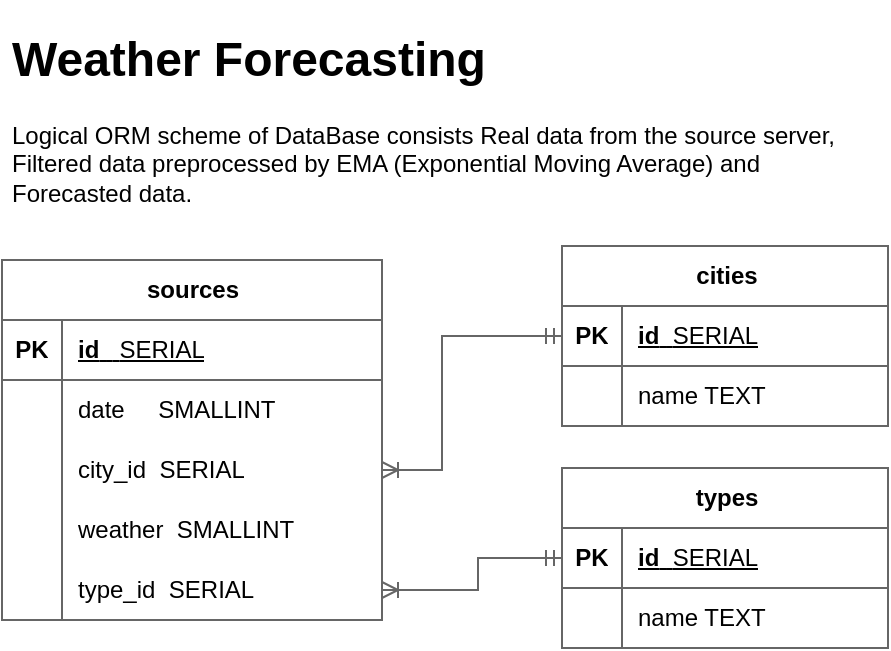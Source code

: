 <mxfile version="21.7.5" type="device">
  <diagram id="C5RBs43oDa-KdzZeNtuy" name="Page-1">
    <mxGraphModel dx="527" dy="480" grid="0" gridSize="10" guides="1" tooltips="1" connect="1" arrows="1" fold="1" page="1" pageScale="1" pageWidth="827" pageHeight="1169" math="0" shadow="0">
      <root>
        <mxCell id="WIyWlLk6GJQsqaUBKTNV-0" />
        <mxCell id="WIyWlLk6GJQsqaUBKTNV-1" parent="WIyWlLk6GJQsqaUBKTNV-0" />
        <mxCell id="JjZ89tWBW4MPETkLKvt6-0" value="&lt;h1&gt;Weather Forecasting&lt;/h1&gt;&lt;p&gt;Logical ORM scheme of DataBase consists Real data from the source server, Filtered data preprocessed by EMA (Exponential Moving Average) and Forecasted data.&lt;/p&gt;" style="text;html=1;strokeColor=none;fillColor=none;spacing=5;spacingTop=-20;whiteSpace=wrap;overflow=hidden;rounded=0;" parent="WIyWlLk6GJQsqaUBKTNV-1" vertex="1">
          <mxGeometry x="40" y="80" width="440" height="120" as="geometry" />
        </mxCell>
        <mxCell id="uU6CAv-wIGqmtH4Zv3Vl-0" value="sources" style="shape=table;startSize=30;container=1;collapsible=1;childLayout=tableLayout;fixedRows=1;rowLines=0;fontStyle=1;align=center;resizeLast=1;html=1;strokeColor=#666666;" parent="WIyWlLk6GJQsqaUBKTNV-1" vertex="1">
          <mxGeometry x="40" y="200" width="190" height="180" as="geometry" />
        </mxCell>
        <mxCell id="uU6CAv-wIGqmtH4Zv3Vl-1" value="" style="shape=tableRow;horizontal=0;startSize=0;swimlaneHead=0;swimlaneBody=0;fillColor=none;collapsible=0;dropTarget=0;points=[[0,0.5],[1,0.5]];portConstraint=eastwest;top=0;left=0;right=0;bottom=1;strokeColor=#666666;" parent="uU6CAv-wIGqmtH4Zv3Vl-0" vertex="1">
          <mxGeometry y="30" width="190" height="30" as="geometry" />
        </mxCell>
        <mxCell id="uU6CAv-wIGqmtH4Zv3Vl-2" value="PK" style="shape=partialRectangle;connectable=0;fillColor=none;top=0;left=0;bottom=0;right=0;fontStyle=1;overflow=hidden;whiteSpace=wrap;html=1;strokeColor=#666666;" parent="uU6CAv-wIGqmtH4Zv3Vl-1" vertex="1">
          <mxGeometry width="30" height="30" as="geometry">
            <mxRectangle width="30" height="30" as="alternateBounds" />
          </mxGeometry>
        </mxCell>
        <mxCell id="uU6CAv-wIGqmtH4Zv3Vl-3" value="id&lt;span style=&quot;white-space: pre;&quot;&gt; &lt;/span&gt;&lt;span style=&quot;white-space: pre;&quot;&gt; &lt;/span&gt;&lt;span style=&quot;white-space: pre;&quot;&gt; &lt;/span&gt;&lt;span style=&quot;font-weight: normal;&quot;&gt;SERIAL&lt;/span&gt;" style="shape=partialRectangle;connectable=0;fillColor=none;top=0;left=0;bottom=0;right=0;align=left;spacingLeft=6;fontStyle=5;overflow=hidden;whiteSpace=wrap;html=1;strokeColor=#666666;" parent="uU6CAv-wIGqmtH4Zv3Vl-1" vertex="1">
          <mxGeometry x="30" width="160" height="30" as="geometry">
            <mxRectangle width="160" height="30" as="alternateBounds" />
          </mxGeometry>
        </mxCell>
        <mxCell id="uU6CAv-wIGqmtH4Zv3Vl-4" value="" style="shape=tableRow;horizontal=0;startSize=0;swimlaneHead=0;swimlaneBody=0;fillColor=none;collapsible=0;dropTarget=0;points=[[0,0.5],[1,0.5]];portConstraint=eastwest;top=0;left=0;right=0;bottom=0;strokeColor=#666666;" parent="uU6CAv-wIGqmtH4Zv3Vl-0" vertex="1">
          <mxGeometry y="60" width="190" height="30" as="geometry" />
        </mxCell>
        <mxCell id="uU6CAv-wIGqmtH4Zv3Vl-5" value="" style="shape=partialRectangle;connectable=0;fillColor=none;top=0;left=0;bottom=0;right=0;editable=1;overflow=hidden;whiteSpace=wrap;html=1;strokeColor=#666666;" parent="uU6CAv-wIGqmtH4Zv3Vl-4" vertex="1">
          <mxGeometry width="30" height="30" as="geometry">
            <mxRectangle width="30" height="30" as="alternateBounds" />
          </mxGeometry>
        </mxCell>
        <mxCell id="uU6CAv-wIGqmtH4Zv3Vl-6" value="date&lt;span style=&quot;white-space: pre;&quot;&gt; &lt;/span&gt;&lt;span style=&quot;white-space: pre;&quot;&gt; &amp;nbsp;&lt;/span&gt;&amp;nbsp;&lt;span style=&quot;white-space: pre;&quot;&gt; &lt;/span&gt;SMALLINT" style="shape=partialRectangle;connectable=0;fillColor=none;top=0;left=0;bottom=0;right=0;align=left;spacingLeft=6;overflow=hidden;whiteSpace=wrap;html=1;strokeColor=#666666;" parent="uU6CAv-wIGqmtH4Zv3Vl-4" vertex="1">
          <mxGeometry x="30" width="160" height="30" as="geometry">
            <mxRectangle width="160" height="30" as="alternateBounds" />
          </mxGeometry>
        </mxCell>
        <mxCell id="uU6CAv-wIGqmtH4Zv3Vl-16" value="" style="shape=tableRow;horizontal=0;startSize=0;swimlaneHead=0;swimlaneBody=0;fillColor=none;collapsible=0;dropTarget=0;points=[[0,0.5],[1,0.5]];portConstraint=eastwest;top=0;left=0;right=0;bottom=0;strokeColor=#666666;" parent="uU6CAv-wIGqmtH4Zv3Vl-0" vertex="1">
          <mxGeometry y="90" width="190" height="30" as="geometry" />
        </mxCell>
        <mxCell id="uU6CAv-wIGqmtH4Zv3Vl-17" value="" style="shape=partialRectangle;connectable=0;fillColor=none;top=0;left=0;bottom=0;right=0;editable=1;overflow=hidden;whiteSpace=wrap;html=1;strokeColor=#666666;" parent="uU6CAv-wIGqmtH4Zv3Vl-16" vertex="1">
          <mxGeometry width="30" height="30" as="geometry">
            <mxRectangle width="30" height="30" as="alternateBounds" />
          </mxGeometry>
        </mxCell>
        <mxCell id="uU6CAv-wIGqmtH4Zv3Vl-18" value="city_id&lt;span style=&quot;white-space: pre;&quot;&gt; &lt;/span&gt;&lt;span style=&quot;white-space: pre;&quot;&gt; &lt;/span&gt;SERIAL" style="shape=partialRectangle;connectable=0;fillColor=none;top=0;left=0;bottom=0;right=0;align=left;spacingLeft=6;overflow=hidden;whiteSpace=wrap;html=1;strokeColor=#666666;" parent="uU6CAv-wIGqmtH4Zv3Vl-16" vertex="1">
          <mxGeometry x="30" width="160" height="30" as="geometry">
            <mxRectangle width="160" height="30" as="alternateBounds" />
          </mxGeometry>
        </mxCell>
        <mxCell id="uU6CAv-wIGqmtH4Zv3Vl-13" value="" style="shape=tableRow;horizontal=0;startSize=0;swimlaneHead=0;swimlaneBody=0;fillColor=none;collapsible=0;dropTarget=0;points=[[0,0.5],[1,0.5]];portConstraint=eastwest;top=0;left=0;right=0;bottom=0;strokeColor=#666666;" parent="uU6CAv-wIGqmtH4Zv3Vl-0" vertex="1">
          <mxGeometry y="120" width="190" height="30" as="geometry" />
        </mxCell>
        <mxCell id="uU6CAv-wIGqmtH4Zv3Vl-14" value="" style="shape=partialRectangle;connectable=0;fillColor=none;top=0;left=0;bottom=0;right=0;editable=1;overflow=hidden;whiteSpace=wrap;html=1;strokeColor=#666666;" parent="uU6CAv-wIGqmtH4Zv3Vl-13" vertex="1">
          <mxGeometry width="30" height="30" as="geometry">
            <mxRectangle width="30" height="30" as="alternateBounds" />
          </mxGeometry>
        </mxCell>
        <mxCell id="uU6CAv-wIGqmtH4Zv3Vl-15" value="weather&lt;span style=&quot;white-space: pre;&quot;&gt; &lt;/span&gt;&lt;span style=&quot;white-space: pre;&quot;&gt; &lt;/span&gt;SMALLINT" style="shape=partialRectangle;connectable=0;fillColor=none;top=0;left=0;bottom=0;right=0;align=left;spacingLeft=6;overflow=hidden;whiteSpace=wrap;html=1;strokeColor=#666666;" parent="uU6CAv-wIGqmtH4Zv3Vl-13" vertex="1">
          <mxGeometry x="30" width="160" height="30" as="geometry">
            <mxRectangle width="160" height="30" as="alternateBounds" />
          </mxGeometry>
        </mxCell>
        <mxCell id="uU6CAv-wIGqmtH4Zv3Vl-19" value="" style="shape=tableRow;horizontal=0;startSize=0;swimlaneHead=0;swimlaneBody=0;fillColor=none;collapsible=0;dropTarget=0;points=[[0,0.5],[1,0.5]];portConstraint=eastwest;top=0;left=0;right=0;bottom=0;strokeColor=#666666;" parent="uU6CAv-wIGqmtH4Zv3Vl-0" vertex="1">
          <mxGeometry y="150" width="190" height="30" as="geometry" />
        </mxCell>
        <mxCell id="uU6CAv-wIGqmtH4Zv3Vl-20" value="" style="shape=partialRectangle;connectable=0;fillColor=none;top=0;left=0;bottom=0;right=0;editable=1;overflow=hidden;whiteSpace=wrap;html=1;strokeColor=#666666;" parent="uU6CAv-wIGqmtH4Zv3Vl-19" vertex="1">
          <mxGeometry width="30" height="30" as="geometry">
            <mxRectangle width="30" height="30" as="alternateBounds" />
          </mxGeometry>
        </mxCell>
        <mxCell id="uU6CAv-wIGqmtH4Zv3Vl-21" value="type_id&lt;span style=&quot;white-space: pre;&quot;&gt; &lt;/span&gt;&lt;span style=&quot;white-space: pre;&quot;&gt; &lt;/span&gt;SERIAL" style="shape=partialRectangle;connectable=0;fillColor=none;top=0;left=0;bottom=0;right=0;align=left;spacingLeft=6;overflow=hidden;whiteSpace=wrap;html=1;strokeColor=#666666;" parent="uU6CAv-wIGqmtH4Zv3Vl-19" vertex="1">
          <mxGeometry x="30" width="160" height="30" as="geometry">
            <mxRectangle width="160" height="30" as="alternateBounds" />
          </mxGeometry>
        </mxCell>
        <mxCell id="uU6CAv-wIGqmtH4Zv3Vl-22" value="cities" style="shape=table;startSize=30;container=1;collapsible=1;childLayout=tableLayout;fixedRows=1;rowLines=0;fontStyle=1;align=center;resizeLast=1;html=1;shadow=0;strokeColor=#666666;" parent="WIyWlLk6GJQsqaUBKTNV-1" vertex="1">
          <mxGeometry x="320" y="193" width="163" height="90" as="geometry" />
        </mxCell>
        <mxCell id="uU6CAv-wIGqmtH4Zv3Vl-23" value="" style="shape=tableRow;horizontal=0;startSize=0;swimlaneHead=0;swimlaneBody=0;fillColor=none;collapsible=0;dropTarget=0;points=[[0,0.5],[1,0.5]];portConstraint=eastwest;top=0;left=0;right=0;bottom=1;strokeColor=#666666;" parent="uU6CAv-wIGqmtH4Zv3Vl-22" vertex="1">
          <mxGeometry y="30" width="163" height="30" as="geometry" />
        </mxCell>
        <mxCell id="uU6CAv-wIGqmtH4Zv3Vl-24" value="PK" style="shape=partialRectangle;connectable=0;fillColor=none;top=0;left=0;bottom=0;right=0;fontStyle=1;overflow=hidden;whiteSpace=wrap;html=1;strokeColor=#666666;" parent="uU6CAv-wIGqmtH4Zv3Vl-23" vertex="1">
          <mxGeometry width="30" height="30" as="geometry">
            <mxRectangle width="30" height="30" as="alternateBounds" />
          </mxGeometry>
        </mxCell>
        <mxCell id="uU6CAv-wIGqmtH4Zv3Vl-25" value="id&lt;span style=&quot;white-space: pre;&quot;&gt; &lt;/span&gt;&lt;span style=&quot;white-space: pre;&quot;&gt; &lt;/span&gt;&lt;span style=&quot;font-weight: normal;&quot;&gt;SERIAL&lt;/span&gt;" style="shape=partialRectangle;connectable=0;fillColor=none;top=0;left=0;bottom=0;right=0;align=left;spacingLeft=6;fontStyle=5;overflow=hidden;whiteSpace=wrap;html=1;strokeColor=#666666;" parent="uU6CAv-wIGqmtH4Zv3Vl-23" vertex="1">
          <mxGeometry x="30" width="133" height="30" as="geometry">
            <mxRectangle width="133" height="30" as="alternateBounds" />
          </mxGeometry>
        </mxCell>
        <mxCell id="uU6CAv-wIGqmtH4Zv3Vl-26" value="" style="shape=tableRow;horizontal=0;startSize=0;swimlaneHead=0;swimlaneBody=0;fillColor=none;collapsible=0;dropTarget=0;points=[[0,0.5],[1,0.5]];portConstraint=eastwest;top=0;left=0;right=0;bottom=0;strokeColor=#666666;" parent="uU6CAv-wIGqmtH4Zv3Vl-22" vertex="1">
          <mxGeometry y="60" width="163" height="30" as="geometry" />
        </mxCell>
        <mxCell id="uU6CAv-wIGqmtH4Zv3Vl-27" value="" style="shape=partialRectangle;connectable=0;fillColor=none;top=0;left=0;bottom=0;right=0;editable=1;overflow=hidden;whiteSpace=wrap;html=1;strokeColor=#666666;" parent="uU6CAv-wIGqmtH4Zv3Vl-26" vertex="1">
          <mxGeometry width="30" height="30" as="geometry">
            <mxRectangle width="30" height="30" as="alternateBounds" />
          </mxGeometry>
        </mxCell>
        <mxCell id="uU6CAv-wIGqmtH4Zv3Vl-28" value="name&lt;span style=&quot;white-space: pre;&quot;&gt; &lt;/span&gt;TEXT" style="shape=partialRectangle;connectable=0;fillColor=none;top=0;left=0;bottom=0;right=0;align=left;spacingLeft=6;overflow=hidden;whiteSpace=wrap;html=1;strokeColor=#666666;" parent="uU6CAv-wIGqmtH4Zv3Vl-26" vertex="1">
          <mxGeometry x="30" width="133" height="30" as="geometry">
            <mxRectangle width="133" height="30" as="alternateBounds" />
          </mxGeometry>
        </mxCell>
        <mxCell id="uU6CAv-wIGqmtH4Zv3Vl-35" value="types" style="shape=table;startSize=30;container=1;collapsible=1;childLayout=tableLayout;fixedRows=1;rowLines=0;fontStyle=1;align=center;resizeLast=1;html=1;strokeColor=#666666;" parent="WIyWlLk6GJQsqaUBKTNV-1" vertex="1">
          <mxGeometry x="320" y="304" width="163" height="90" as="geometry" />
        </mxCell>
        <mxCell id="uU6CAv-wIGqmtH4Zv3Vl-36" value="" style="shape=tableRow;horizontal=0;startSize=0;swimlaneHead=0;swimlaneBody=0;fillColor=none;collapsible=0;dropTarget=0;points=[[0,0.5],[1,0.5]];portConstraint=eastwest;top=0;left=0;right=0;bottom=1;strokeColor=#666666;" parent="uU6CAv-wIGqmtH4Zv3Vl-35" vertex="1">
          <mxGeometry y="30" width="163" height="30" as="geometry" />
        </mxCell>
        <mxCell id="uU6CAv-wIGqmtH4Zv3Vl-37" value="PK" style="shape=partialRectangle;connectable=0;fillColor=none;top=0;left=0;bottom=0;right=0;fontStyle=1;overflow=hidden;whiteSpace=wrap;html=1;strokeColor=#666666;" parent="uU6CAv-wIGqmtH4Zv3Vl-36" vertex="1">
          <mxGeometry width="30" height="30" as="geometry">
            <mxRectangle width="30" height="30" as="alternateBounds" />
          </mxGeometry>
        </mxCell>
        <mxCell id="uU6CAv-wIGqmtH4Zv3Vl-38" value="id&lt;span style=&quot;white-space: pre;&quot;&gt; &lt;/span&gt;&lt;span style=&quot;white-space: pre;&quot;&gt; &lt;/span&gt;&lt;span style=&quot;font-weight: normal;&quot;&gt;SERIAL&lt;/span&gt;" style="shape=partialRectangle;connectable=0;fillColor=none;top=0;left=0;bottom=0;right=0;align=left;spacingLeft=6;fontStyle=5;overflow=hidden;whiteSpace=wrap;html=1;strokeColor=#666666;" parent="uU6CAv-wIGqmtH4Zv3Vl-36" vertex="1">
          <mxGeometry x="30" width="133" height="30" as="geometry">
            <mxRectangle width="133" height="30" as="alternateBounds" />
          </mxGeometry>
        </mxCell>
        <mxCell id="uU6CAv-wIGqmtH4Zv3Vl-39" value="" style="shape=tableRow;horizontal=0;startSize=0;swimlaneHead=0;swimlaneBody=0;fillColor=none;collapsible=0;dropTarget=0;points=[[0,0.5],[1,0.5]];portConstraint=eastwest;top=0;left=0;right=0;bottom=0;strokeColor=#666666;" parent="uU6CAv-wIGqmtH4Zv3Vl-35" vertex="1">
          <mxGeometry y="60" width="163" height="30" as="geometry" />
        </mxCell>
        <mxCell id="uU6CAv-wIGqmtH4Zv3Vl-40" value="" style="shape=partialRectangle;connectable=0;fillColor=none;top=0;left=0;bottom=0;right=0;editable=1;overflow=hidden;whiteSpace=wrap;html=1;strokeColor=#666666;" parent="uU6CAv-wIGqmtH4Zv3Vl-39" vertex="1">
          <mxGeometry width="30" height="30" as="geometry">
            <mxRectangle width="30" height="30" as="alternateBounds" />
          </mxGeometry>
        </mxCell>
        <mxCell id="uU6CAv-wIGqmtH4Zv3Vl-41" value="name&lt;span style=&quot;white-space: pre;&quot;&gt; &lt;/span&gt;TEXT" style="shape=partialRectangle;connectable=0;fillColor=none;top=0;left=0;bottom=0;right=0;align=left;spacingLeft=6;overflow=hidden;whiteSpace=wrap;html=1;strokeColor=#666666;" parent="uU6CAv-wIGqmtH4Zv3Vl-39" vertex="1">
          <mxGeometry x="30" width="133" height="30" as="geometry">
            <mxRectangle width="133" height="30" as="alternateBounds" />
          </mxGeometry>
        </mxCell>
        <mxCell id="uU6CAv-wIGqmtH4Zv3Vl-43" value="" style="edgeStyle=elbowEdgeStyle;fontSize=12;html=1;endArrow=ERoneToMany;startArrow=ERmandOne;rounded=0;exitX=0;exitY=0.5;exitDx=0;exitDy=0;entryX=1;entryY=0.5;entryDx=0;entryDy=0;strokeColor=#666666;" parent="WIyWlLk6GJQsqaUBKTNV-1" source="uU6CAv-wIGqmtH4Zv3Vl-23" target="uU6CAv-wIGqmtH4Zv3Vl-16" edge="1">
          <mxGeometry width="100" height="100" relative="1" as="geometry">
            <mxPoint x="500" y="120" as="sourcePoint" />
            <mxPoint x="600" y="20" as="targetPoint" />
            <Array as="points">
              <mxPoint x="260" y="310" />
            </Array>
          </mxGeometry>
        </mxCell>
        <mxCell id="uU6CAv-wIGqmtH4Zv3Vl-44" value="" style="edgeStyle=elbowEdgeStyle;fontSize=12;html=1;endArrow=ERoneToMany;startArrow=ERmandOne;rounded=0;exitX=0;exitY=0.5;exitDx=0;exitDy=0;entryX=1;entryY=0.5;entryDx=0;entryDy=0;strokeColor=#666666;" parent="WIyWlLk6GJQsqaUBKTNV-1" source="uU6CAv-wIGqmtH4Zv3Vl-36" target="uU6CAv-wIGqmtH4Zv3Vl-19" edge="1">
          <mxGeometry width="100" height="100" relative="1" as="geometry">
            <mxPoint x="334" y="245" as="sourcePoint" />
            <mxPoint x="250" y="395" as="targetPoint" />
            <Array as="points">
              <mxPoint x="278" y="358" />
            </Array>
          </mxGeometry>
        </mxCell>
      </root>
    </mxGraphModel>
  </diagram>
</mxfile>
